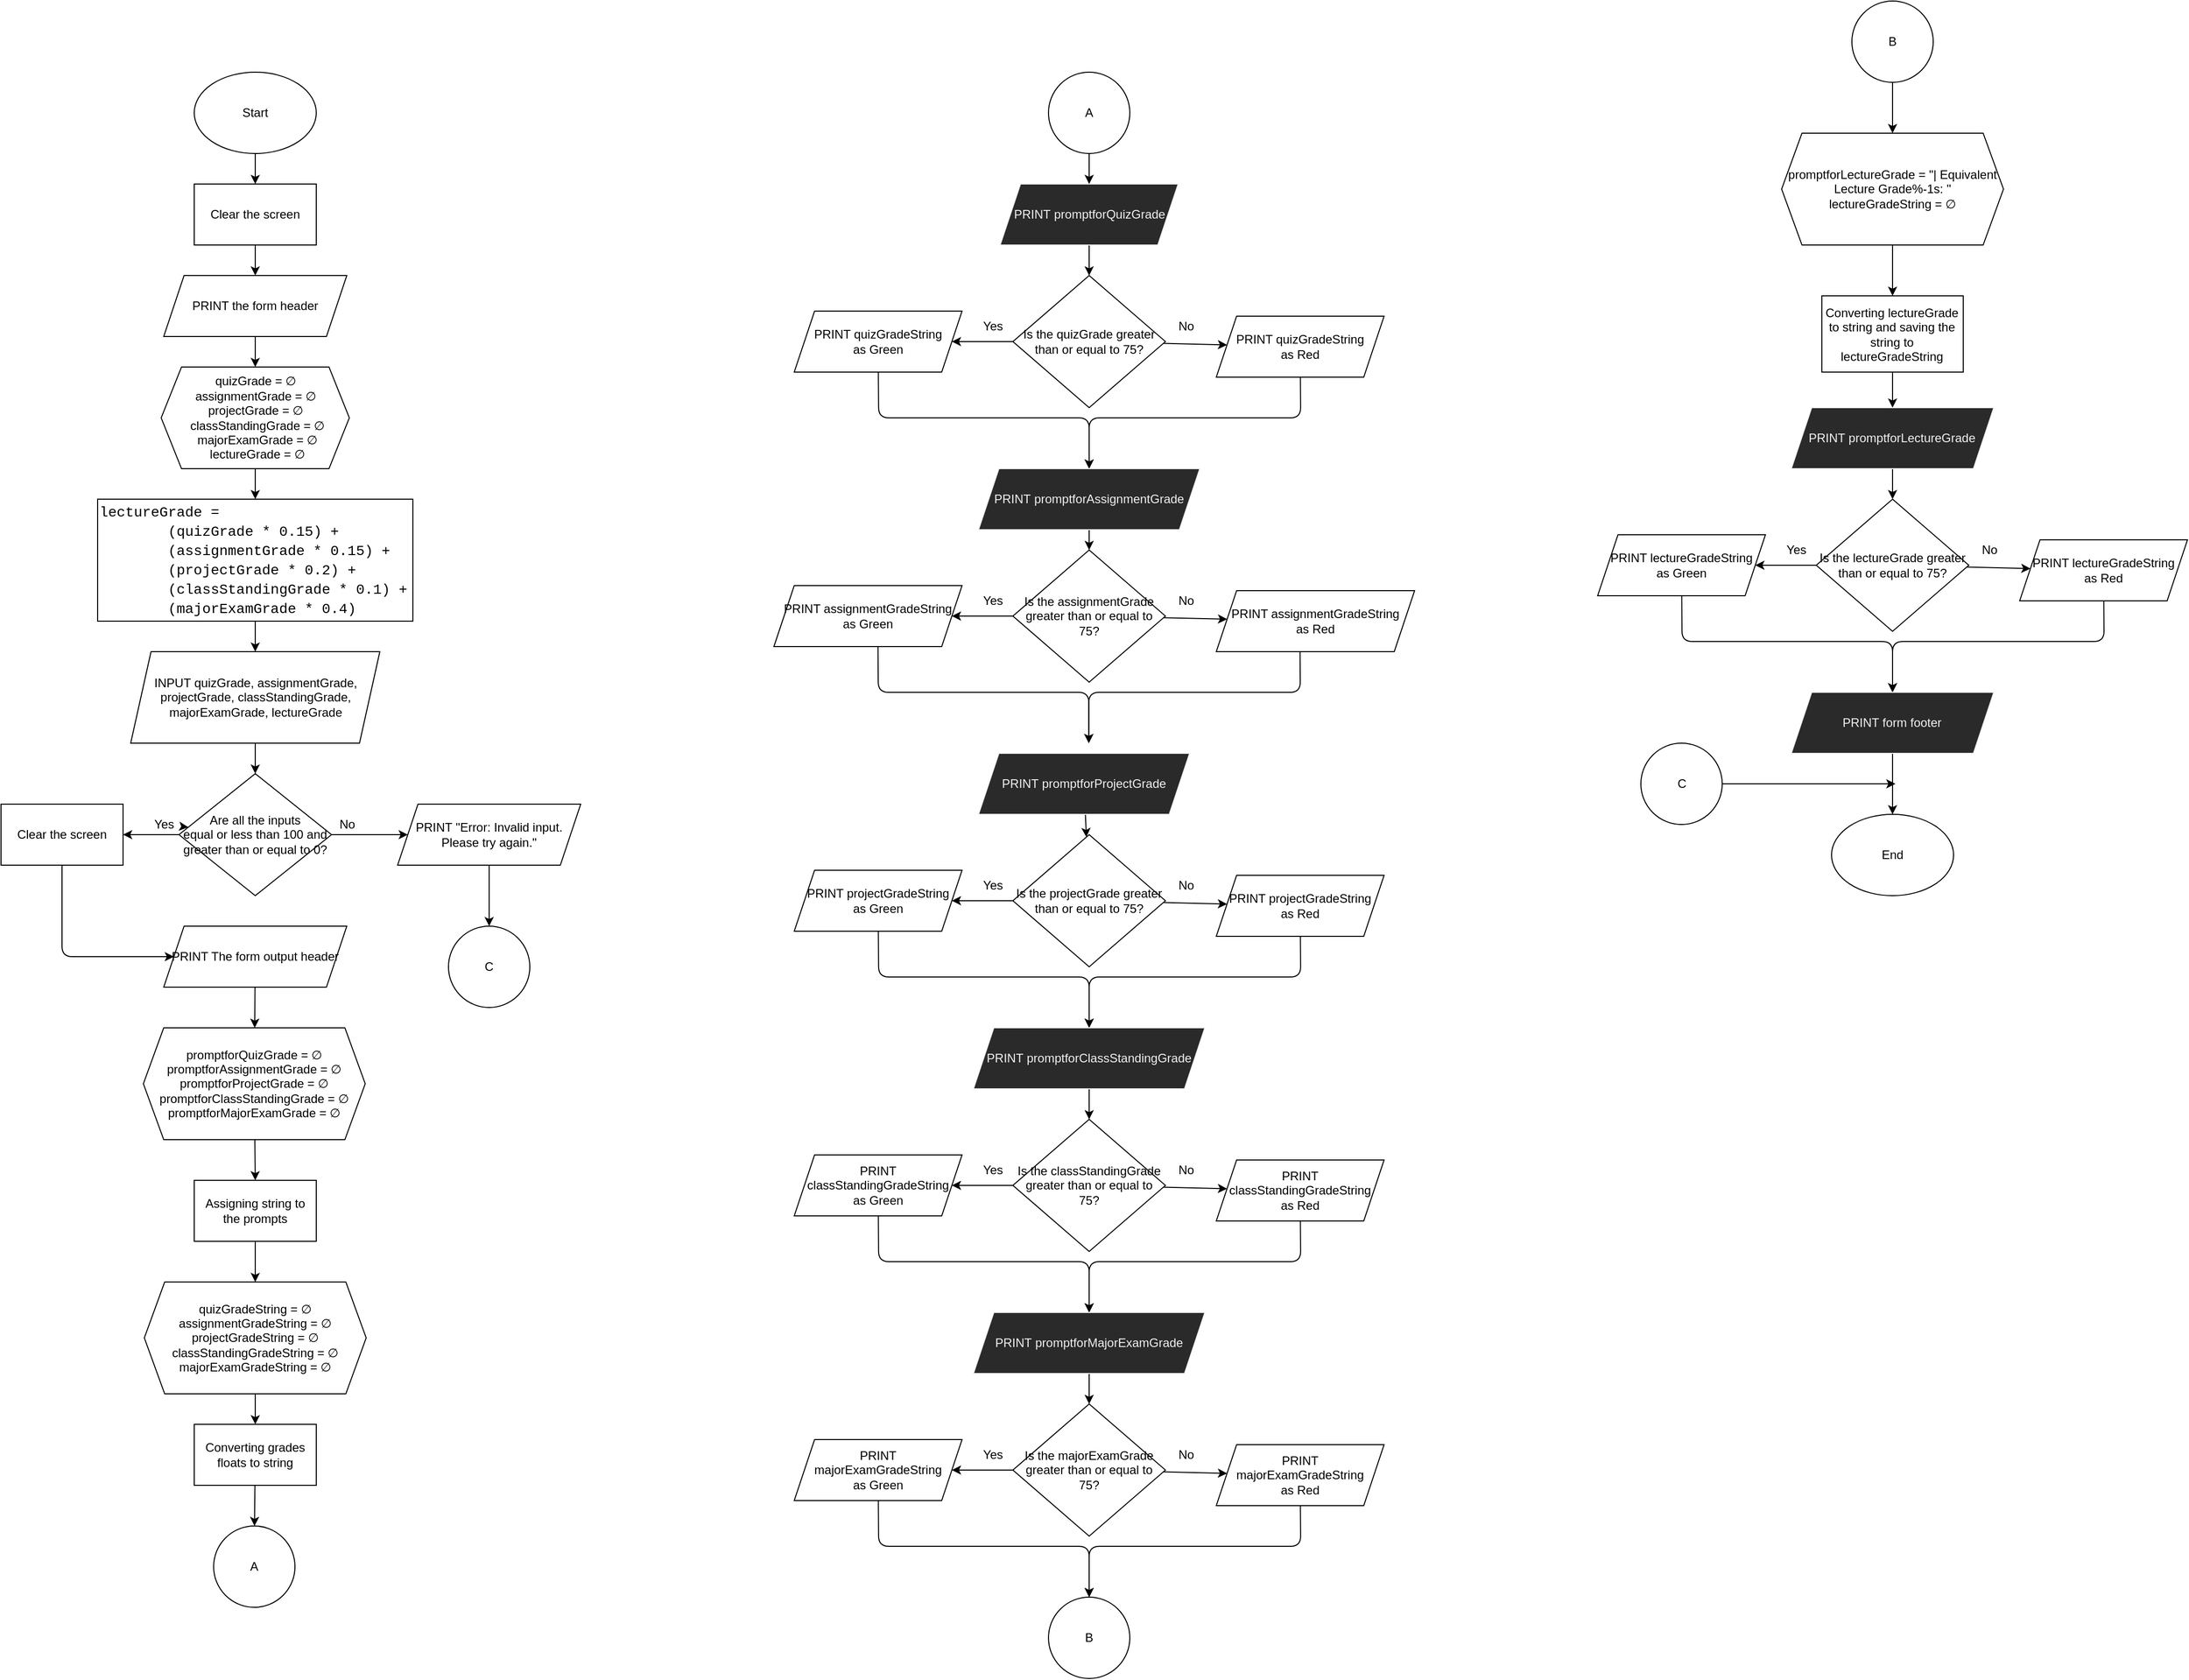 <mxfile>
    <diagram id="vs8gV0omNpNUlVfG-ZUb" name="Page-1">
        <mxGraphModel dx="237" dy="426" grid="1" gridSize="10" guides="1" tooltips="1" connect="1" arrows="1" fold="1" page="1" pageScale="1" pageWidth="850" pageHeight="1100" math="0" shadow="0">
            <root>
                <mxCell id="0"/>
                <mxCell id="1" parent="0"/>
                <mxCell id="32" style="edgeStyle=none;html=1;entryX=0.5;entryY=0;entryDx=0;entryDy=0;fontColor=default;" parent="1" source="6" target="29" edge="1">
                    <mxGeometry relative="1" as="geometry"/>
                </mxCell>
                <mxCell id="6" value="Start" style="ellipse;whiteSpace=wrap;html=1;" parent="1" vertex="1">
                    <mxGeometry x="340" y="150" width="120" height="80" as="geometry"/>
                </mxCell>
                <mxCell id="17" style="edgeStyle=none;html=1;" parent="1" source="7" edge="1">
                    <mxGeometry relative="1" as="geometry">
                        <mxPoint x="400" y="570" as="targetPoint"/>
                    </mxGeometry>
                </mxCell>
                <mxCell id="7" value="quizGrade =&amp;nbsp;∅ &lt;br&gt;assignmentGrade = ∅&lt;br&gt;projectGrade&amp;nbsp;= ∅&lt;br&gt;&amp;nbsp;classStandingGrade&amp;nbsp;= ∅&lt;br&gt;&amp;nbsp;majorExamGrade&amp;nbsp;= ∅&lt;br&gt;&amp;nbsp;lectureGrade&amp;nbsp;= ∅" style="shape=hexagon;perimeter=hexagonPerimeter2;whiteSpace=wrap;html=1;fixedSize=1;" parent="1" vertex="1">
                    <mxGeometry x="307.5" y="440" width="185" height="100" as="geometry"/>
                </mxCell>
                <mxCell id="14" style="edgeStyle=none;html=1;entryX=0.5;entryY=0;entryDx=0;entryDy=0;" parent="1" source="11" target="7" edge="1">
                    <mxGeometry relative="1" as="geometry"/>
                </mxCell>
                <mxCell id="11" value="PRINT the form header" style="shape=parallelogram;perimeter=parallelogramPerimeter;whiteSpace=wrap;html=1;fixedSize=1;" parent="1" vertex="1">
                    <mxGeometry x="310" y="350" width="180" height="60" as="geometry"/>
                </mxCell>
                <mxCell id="36" style="edgeStyle=none;html=1;entryX=0;entryY=0.5;entryDx=0;entryDy=0;fontColor=default;" parent="1" source="22" target="25" edge="1">
                    <mxGeometry relative="1" as="geometry"/>
                </mxCell>
                <mxCell id="38" style="edgeStyle=none;html=1;entryX=1;entryY=0.5;entryDx=0;entryDy=0;fontColor=default;" parent="1" source="22" target="28" edge="1">
                    <mxGeometry relative="1" as="geometry"/>
                </mxCell>
                <mxCell id="22" value="Are all the inputs&lt;br&gt;equal or less than 100 and greater than or equal to 0?" style="rhombus;whiteSpace=wrap;html=1;labelBackgroundColor=none;fontColor=default;" parent="1" vertex="1">
                    <mxGeometry x="325" y="840" width="150" height="120" as="geometry"/>
                </mxCell>
                <mxCell id="162" style="edgeStyle=none;html=1;entryX=0.5;entryY=0;entryDx=0;entryDy=0;fontColor=default;" edge="1" parent="1" source="25" target="161">
                    <mxGeometry relative="1" as="geometry"/>
                </mxCell>
                <mxCell id="25" value="PRINT&amp;nbsp;&quot;Error: Invalid input. Please try again.&quot;" style="shape=parallelogram;perimeter=parallelogramPerimeter;whiteSpace=wrap;html=1;fixedSize=1;labelBackgroundColor=none;fontColor=default;" parent="1" vertex="1">
                    <mxGeometry x="540" y="870" width="180" height="60" as="geometry"/>
                </mxCell>
                <mxCell id="27" value="No" style="text;html=1;align=center;verticalAlign=middle;resizable=0;points=[];autosize=1;strokeColor=none;fillColor=none;fontColor=default;" parent="1" vertex="1">
                    <mxGeometry x="475" y="880" width="30" height="20" as="geometry"/>
                </mxCell>
                <mxCell id="51" style="edgeStyle=none;html=1;entryX=0;entryY=0.5;entryDx=0;entryDy=0;fontColor=default;" edge="1" parent="1" source="28" target="47">
                    <mxGeometry relative="1" as="geometry">
                        <Array as="points">
                            <mxPoint x="210" y="1020"/>
                        </Array>
                    </mxGeometry>
                </mxCell>
                <mxCell id="28" value="Clear the screen" style="rounded=0;whiteSpace=wrap;html=1;labelBackgroundColor=none;fontColor=default;" parent="1" vertex="1">
                    <mxGeometry x="150" y="870" width="120" height="60" as="geometry"/>
                </mxCell>
                <mxCell id="33" style="edgeStyle=none;html=1;entryX=0.5;entryY=0;entryDx=0;entryDy=0;fontColor=default;" parent="1" source="29" target="11" edge="1">
                    <mxGeometry relative="1" as="geometry"/>
                </mxCell>
                <mxCell id="29" value="Clear the screen" style="rounded=0;whiteSpace=wrap;html=1;labelBackgroundColor=none;fontColor=default;" parent="1" vertex="1">
                    <mxGeometry x="340" y="260" width="120" height="60" as="geometry"/>
                </mxCell>
                <mxCell id="46" style="edgeStyle=none;html=1;fontColor=default;" edge="1" parent="1" source="39" target="22">
                    <mxGeometry relative="1" as="geometry"/>
                </mxCell>
                <mxCell id="39" value="Yes" style="text;html=1;align=center;verticalAlign=middle;resizable=0;points=[];autosize=1;strokeColor=none;fillColor=none;fontColor=default;" parent="1" vertex="1">
                    <mxGeometry x="290" y="880" width="40" height="20" as="geometry"/>
                </mxCell>
                <mxCell id="43" style="edgeStyle=none;html=1;fontColor=default;" parent="1" source="40" target="41" edge="1">
                    <mxGeometry relative="1" as="geometry"/>
                </mxCell>
                <mxCell id="40" value="&lt;div style=&quot;font-family: &amp;#34;consolas&amp;#34; , &amp;#34;courier new&amp;#34; , monospace ; font-size: 14px ; line-height: 19px&quot;&gt;&lt;div&gt;&lt;span&gt;lectureGrade&lt;/span&gt; =&lt;/div&gt;&lt;div&gt;&amp;nbsp; &amp;nbsp; &amp;nbsp; &amp;nbsp; (&lt;span&gt;quizGrade&lt;/span&gt; * &lt;span&gt;0.15&lt;/span&gt;) +&lt;/div&gt;&lt;div&gt;&amp;nbsp; &amp;nbsp; &amp;nbsp; &amp;nbsp; (&lt;span&gt;assignmentGrade&lt;/span&gt; * &lt;span&gt;0.15&lt;/span&gt;) +&lt;/div&gt;&lt;div&gt;&amp;nbsp; &amp;nbsp; &amp;nbsp; &amp;nbsp; (&lt;span&gt;projectGrade&lt;/span&gt; * &lt;span&gt;0.2&lt;/span&gt;) +&lt;/div&gt;&lt;div&gt;&amp;nbsp; &amp;nbsp; &amp;nbsp; &amp;nbsp; (&lt;span&gt;classStandingGrade&lt;/span&gt; * &lt;span&gt;0.1&lt;/span&gt;) +&lt;/div&gt;&lt;div&gt;&amp;nbsp; &amp;nbsp; &amp;nbsp; &amp;nbsp; (&lt;span&gt;majorExamGrade&lt;/span&gt; * &lt;span&gt;0.4&lt;/span&gt;)&lt;/div&gt;&lt;/div&gt;" style="rounded=0;whiteSpace=wrap;html=1;fontStyle=0;align=left;fontColor=default;labelBackgroundColor=none;" parent="1" vertex="1">
                    <mxGeometry x="245" y="570" width="310" height="120" as="geometry"/>
                </mxCell>
                <mxCell id="45" style="edgeStyle=none;html=1;fontColor=default;" parent="1" source="41" target="22" edge="1">
                    <mxGeometry relative="1" as="geometry"/>
                </mxCell>
                <mxCell id="41" value="INPUT&amp;nbsp;quizGrade, assignmentGrade, projectGrade, classStandingGrade, majorExamGrade, lectureGrade" style="shape=parallelogram;perimeter=parallelogramPerimeter;whiteSpace=wrap;html=1;fixedSize=1;" parent="1" vertex="1">
                    <mxGeometry x="277.5" y="720" width="245" height="90" as="geometry"/>
                </mxCell>
                <mxCell id="55" style="edgeStyle=none;html=1;fontColor=default;" edge="1" parent="1" source="47" target="52">
                    <mxGeometry relative="1" as="geometry"/>
                </mxCell>
                <mxCell id="47" value="PRINT The form output header" style="shape=parallelogram;perimeter=parallelogramPerimeter;whiteSpace=wrap;html=1;fixedSize=1;" vertex="1" parent="1">
                    <mxGeometry x="310" y="990" width="180" height="60" as="geometry"/>
                </mxCell>
                <mxCell id="57" style="edgeStyle=none;html=1;entryX=0.5;entryY=0;entryDx=0;entryDy=0;fontColor=default;" edge="1" parent="1" source="52" target="56">
                    <mxGeometry relative="1" as="geometry"/>
                </mxCell>
                <mxCell id="52" value="&lt;div&gt;promptforQuizGrade =&amp;nbsp;∅&lt;/div&gt;&lt;div&gt;promptforAssignmentGrade =&amp;nbsp;∅&lt;/div&gt;&lt;div&gt;promptforProjectGrade =&amp;nbsp;∅&lt;/div&gt;&lt;div&gt;promptforClassStandingGrade = ∅&lt;/div&gt;&lt;div&gt;promptforMajorExamGrade = ∅&lt;/div&gt;" style="shape=hexagon;perimeter=hexagonPerimeter2;whiteSpace=wrap;html=1;fixedSize=1;align=center;" vertex="1" parent="1">
                    <mxGeometry x="290" y="1090" width="218.13" height="110" as="geometry"/>
                </mxCell>
                <mxCell id="63" style="edgeStyle=none;html=1;fontColor=default;" edge="1" parent="1" source="56" target="58">
                    <mxGeometry relative="1" as="geometry"/>
                </mxCell>
                <mxCell id="56" value="Assigning string to the prompts" style="rounded=0;whiteSpace=wrap;html=1;labelBackgroundColor=none;fontColor=default;" vertex="1" parent="1">
                    <mxGeometry x="340" y="1240" width="120" height="60" as="geometry"/>
                </mxCell>
                <mxCell id="62" style="edgeStyle=none;html=1;entryX=0.5;entryY=0;entryDx=0;entryDy=0;fontColor=default;" edge="1" parent="1" source="58" target="60">
                    <mxGeometry relative="1" as="geometry"/>
                </mxCell>
                <mxCell id="58" value="&lt;div&gt;quizGradeString&amp;nbsp;= ∅&lt;/div&gt;&lt;div&gt;assignmentGradeString&amp;nbsp;= ∅&lt;/div&gt;&lt;div&gt;projectGradeString&amp;nbsp;= ∅&lt;/div&gt;&lt;div&gt;classStandingGradeString&amp;nbsp;= ∅&lt;/div&gt;&lt;div&gt;majorExamGradeString&amp;nbsp;= ∅&lt;/div&gt;" style="shape=hexagon;perimeter=hexagonPerimeter2;whiteSpace=wrap;html=1;fixedSize=1;align=center;" vertex="1" parent="1">
                    <mxGeometry x="290.94" y="1340" width="218.13" height="110" as="geometry"/>
                </mxCell>
                <mxCell id="155" style="edgeStyle=none;html=1;fontColor=default;" edge="1" parent="1" source="60" target="154">
                    <mxGeometry relative="1" as="geometry"/>
                </mxCell>
                <mxCell id="60" value="Converting grades floats to string" style="rounded=0;whiteSpace=wrap;html=1;labelBackgroundColor=none;fontColor=default;" vertex="1" parent="1">
                    <mxGeometry x="340.01" y="1480" width="120" height="60" as="geometry"/>
                </mxCell>
                <mxCell id="70" value="" style="edgeStyle=none;html=1;fontColor=default;" edge="1" parent="1" source="65" target="69">
                    <mxGeometry relative="1" as="geometry"/>
                </mxCell>
                <mxCell id="73" style="edgeStyle=none;html=1;fontColor=default;" edge="1" parent="1" source="65" target="71">
                    <mxGeometry relative="1" as="geometry"/>
                </mxCell>
                <mxCell id="65" value="Is the&amp;nbsp;quizGrade greater than or equal to 75?" style="rhombus;whiteSpace=wrap;html=1;labelBackgroundColor=none;fontColor=default;" vertex="1" parent="1">
                    <mxGeometry x="1145" y="350" width="150" height="130" as="geometry"/>
                </mxCell>
                <mxCell id="67" style="edgeStyle=none;html=1;fontColor=default;" edge="1" parent="1" source="66" target="65">
                    <mxGeometry relative="1" as="geometry"/>
                </mxCell>
                <mxCell id="66" value="PRINT&amp;nbsp;promptforQuizGrade" style="shape=parallelogram;perimeter=parallelogramPerimeter;whiteSpace=wrap;html=1;fixedSize=1;fontFamily=Helvetica;fontSize=12;fontColor=rgb(240, 240, 240);align=center;strokeColor=rgb(240, 240, 240);fillColor=rgb(42, 42, 42);" vertex="1" parent="1">
                    <mxGeometry x="1132.5" y="260" width="175" height="60" as="geometry"/>
                </mxCell>
                <mxCell id="85" style="edgeStyle=none;html=1;entryX=0.5;entryY=0;entryDx=0;entryDy=0;fontColor=default;" edge="1" parent="1" source="69" target="80">
                    <mxGeometry relative="1" as="geometry">
                        <Array as="points">
                            <mxPoint x="1013" y="490"/>
                            <mxPoint x="1220" y="490"/>
                        </Array>
                    </mxGeometry>
                </mxCell>
                <mxCell id="69" value="PRINT quizGradeString&lt;br&gt;as Green" style="shape=parallelogram;perimeter=parallelogramPerimeter;whiteSpace=wrap;html=1;fixedSize=1;labelBackgroundColor=none;" vertex="1" parent="1">
                    <mxGeometry x="930" y="385" width="165" height="60" as="geometry"/>
                </mxCell>
                <mxCell id="86" style="edgeStyle=none;html=1;entryX=0.5;entryY=0;entryDx=0;entryDy=0;fontColor=default;" edge="1" parent="1" source="71" target="80">
                    <mxGeometry relative="1" as="geometry">
                        <Array as="points">
                            <mxPoint x="1428" y="490"/>
                            <mxPoint x="1220" y="490"/>
                        </Array>
                    </mxGeometry>
                </mxCell>
                <mxCell id="71" value="PRINT quizGradeString&lt;br&gt;as Red" style="shape=parallelogram;perimeter=parallelogramPerimeter;whiteSpace=wrap;html=1;fixedSize=1;labelBackgroundColor=none;" vertex="1" parent="1">
                    <mxGeometry x="1345" y="390" width="165" height="60" as="geometry"/>
                </mxCell>
                <mxCell id="74" value="Yes" style="text;html=1;align=center;verticalAlign=middle;resizable=0;points=[];autosize=1;strokeColor=none;fillColor=none;fontColor=default;" vertex="1" parent="1">
                    <mxGeometry x="1105" y="390" width="40" height="20" as="geometry"/>
                </mxCell>
                <mxCell id="75" value="No" style="text;html=1;align=center;verticalAlign=middle;resizable=0;points=[];autosize=1;strokeColor=none;fillColor=none;fontColor=default;" vertex="1" parent="1">
                    <mxGeometry x="1300" y="390" width="30" height="20" as="geometry"/>
                </mxCell>
                <mxCell id="76" value="" style="edgeStyle=none;html=1;fontColor=default;" edge="1" parent="1" source="78" target="81">
                    <mxGeometry relative="1" as="geometry"/>
                </mxCell>
                <mxCell id="77" style="edgeStyle=none;html=1;fontColor=default;" edge="1" parent="1" source="78" target="82">
                    <mxGeometry relative="1" as="geometry"/>
                </mxCell>
                <mxCell id="78" value="Is the&amp;nbsp;assignmentGrade greater than or equal to 75?" style="rhombus;whiteSpace=wrap;html=1;labelBackgroundColor=none;fontColor=default;" vertex="1" parent="1">
                    <mxGeometry x="1145" y="620" width="150" height="130" as="geometry"/>
                </mxCell>
                <mxCell id="79" style="edgeStyle=none;html=1;fontColor=default;" edge="1" parent="1" source="80" target="78">
                    <mxGeometry relative="1" as="geometry"/>
                </mxCell>
                <mxCell id="80" value="PRINT&amp;nbsp;promptforAssignmentGrade" style="shape=parallelogram;perimeter=parallelogramPerimeter;whiteSpace=wrap;html=1;fixedSize=1;fontFamily=Helvetica;fontSize=12;fontColor=rgb(240, 240, 240);align=center;strokeColor=rgb(240, 240, 240);fillColor=rgb(42, 42, 42);" vertex="1" parent="1">
                    <mxGeometry x="1111.25" y="540" width="217.5" height="60" as="geometry"/>
                </mxCell>
                <mxCell id="81" value="PRINT assignmentGradeString&lt;br&gt;as Green" style="shape=parallelogram;perimeter=parallelogramPerimeter;whiteSpace=wrap;html=1;fixedSize=1;labelBackgroundColor=none;" vertex="1" parent="1">
                    <mxGeometry x="910" y="655" width="185" height="60" as="geometry"/>
                </mxCell>
                <mxCell id="82" value="PRINT assignmentGradeString&lt;br&gt;as Red" style="shape=parallelogram;perimeter=parallelogramPerimeter;whiteSpace=wrap;html=1;fixedSize=1;labelBackgroundColor=none;" vertex="1" parent="1">
                    <mxGeometry x="1345" y="660" width="195" height="60" as="geometry"/>
                </mxCell>
                <mxCell id="83" value="Yes" style="text;html=1;align=center;verticalAlign=middle;resizable=0;points=[];autosize=1;strokeColor=none;fillColor=none;fontColor=default;" vertex="1" parent="1">
                    <mxGeometry x="1105" y="660" width="40" height="20" as="geometry"/>
                </mxCell>
                <mxCell id="84" value="No" style="text;html=1;align=center;verticalAlign=middle;resizable=0;points=[];autosize=1;strokeColor=none;fillColor=none;fontColor=default;" vertex="1" parent="1">
                    <mxGeometry x="1300" y="660" width="30" height="20" as="geometry"/>
                </mxCell>
                <mxCell id="87" style="edgeStyle=none;html=1;entryX=0.5;entryY=0;entryDx=0;entryDy=0;fontColor=default;" edge="1" parent="1">
                    <mxGeometry relative="1" as="geometry">
                        <mxPoint x="1012.35" y="715" as="sourcePoint"/>
                        <mxPoint x="1219.65" y="810" as="targetPoint"/>
                        <Array as="points">
                            <mxPoint x="1012.65" y="760"/>
                            <mxPoint x="1219.65" y="760"/>
                        </Array>
                    </mxGeometry>
                </mxCell>
                <mxCell id="88" style="edgeStyle=none;html=1;entryX=0.5;entryY=0;entryDx=0;entryDy=0;fontColor=default;" edge="1" parent="1">
                    <mxGeometry relative="1" as="geometry">
                        <mxPoint x="1427.364" y="720" as="sourcePoint"/>
                        <mxPoint x="1219.65" y="810" as="targetPoint"/>
                        <Array as="points">
                            <mxPoint x="1427.65" y="760"/>
                            <mxPoint x="1219.65" y="760"/>
                        </Array>
                    </mxGeometry>
                </mxCell>
                <mxCell id="100" value="" style="edgeStyle=none;html=1;fontColor=default;" edge="1" parent="1" source="102" target="106">
                    <mxGeometry relative="1" as="geometry"/>
                </mxCell>
                <mxCell id="101" style="edgeStyle=none;html=1;fontColor=default;" edge="1" parent="1" source="102" target="108">
                    <mxGeometry relative="1" as="geometry"/>
                </mxCell>
                <mxCell id="102" value="Is the&amp;nbsp;projectGrade greater than or equal to 75?" style="rhombus;whiteSpace=wrap;html=1;labelBackgroundColor=none;fontColor=default;" vertex="1" parent="1">
                    <mxGeometry x="1145" y="900" width="150" height="130" as="geometry"/>
                </mxCell>
                <mxCell id="103" style="edgeStyle=none;html=1;fontColor=default;" edge="1" parent="1" source="104" target="102">
                    <mxGeometry relative="1" as="geometry"/>
                </mxCell>
                <mxCell id="104" value="PRINT&amp;nbsp;promptforProjectGrade" style="shape=parallelogram;perimeter=parallelogramPerimeter;whiteSpace=wrap;html=1;fixedSize=1;fontFamily=Helvetica;fontSize=12;fontColor=rgb(240, 240, 240);align=center;strokeColor=rgb(240, 240, 240);fillColor=rgb(42, 42, 42);" vertex="1" parent="1">
                    <mxGeometry x="1111.25" y="820" width="207.5" height="60" as="geometry"/>
                </mxCell>
                <mxCell id="105" style="edgeStyle=none;html=1;entryX=0.5;entryY=0;entryDx=0;entryDy=0;fontColor=default;" edge="1" parent="1" source="106">
                    <mxGeometry relative="1" as="geometry">
                        <mxPoint x="1220" y="1090" as="targetPoint"/>
                        <Array as="points">
                            <mxPoint x="1013" y="1040"/>
                            <mxPoint x="1220" y="1040"/>
                        </Array>
                    </mxGeometry>
                </mxCell>
                <mxCell id="106" value="PRINT projectGradeString&lt;br&gt;as Green" style="shape=parallelogram;perimeter=parallelogramPerimeter;whiteSpace=wrap;html=1;fixedSize=1;labelBackgroundColor=none;" vertex="1" parent="1">
                    <mxGeometry x="930" y="935" width="165" height="60" as="geometry"/>
                </mxCell>
                <mxCell id="107" style="edgeStyle=none;html=1;entryX=0.5;entryY=0;entryDx=0;entryDy=0;fontColor=default;" edge="1" parent="1" source="108">
                    <mxGeometry relative="1" as="geometry">
                        <mxPoint x="1220" y="1090" as="targetPoint"/>
                        <Array as="points">
                            <mxPoint x="1428" y="1040"/>
                            <mxPoint x="1220" y="1040"/>
                        </Array>
                    </mxGeometry>
                </mxCell>
                <mxCell id="108" value="PRINT projectGradeString&lt;br&gt;as Red" style="shape=parallelogram;perimeter=parallelogramPerimeter;whiteSpace=wrap;html=1;fixedSize=1;labelBackgroundColor=none;" vertex="1" parent="1">
                    <mxGeometry x="1345" y="940" width="165" height="60" as="geometry"/>
                </mxCell>
                <mxCell id="109" value="Yes" style="text;html=1;align=center;verticalAlign=middle;resizable=0;points=[];autosize=1;strokeColor=none;fillColor=none;fontColor=default;" vertex="1" parent="1">
                    <mxGeometry x="1105" y="940" width="40" height="20" as="geometry"/>
                </mxCell>
                <mxCell id="110" value="No" style="text;html=1;align=center;verticalAlign=middle;resizable=0;points=[];autosize=1;strokeColor=none;fillColor=none;fontColor=default;" vertex="1" parent="1">
                    <mxGeometry x="1300" y="940" width="30" height="20" as="geometry"/>
                </mxCell>
                <mxCell id="111" value="" style="edgeStyle=none;html=1;fontColor=default;" edge="1" parent="1" source="113" target="117">
                    <mxGeometry relative="1" as="geometry"/>
                </mxCell>
                <mxCell id="112" style="edgeStyle=none;html=1;fontColor=default;" edge="1" parent="1" source="113" target="119">
                    <mxGeometry relative="1" as="geometry"/>
                </mxCell>
                <mxCell id="113" value="Is the&amp;nbsp;classStandingGrade greater than or equal to 75?" style="rhombus;whiteSpace=wrap;html=1;labelBackgroundColor=none;fontColor=default;" vertex="1" parent="1">
                    <mxGeometry x="1145" y="1180" width="150" height="130" as="geometry"/>
                </mxCell>
                <mxCell id="114" style="edgeStyle=none;html=1;fontColor=default;" edge="1" parent="1" source="115" target="113">
                    <mxGeometry relative="1" as="geometry"/>
                </mxCell>
                <mxCell id="115" value="PRINT&amp;nbsp;promptforClassStandingGrade" style="shape=parallelogram;perimeter=parallelogramPerimeter;whiteSpace=wrap;html=1;fixedSize=1;fontFamily=Helvetica;fontSize=12;fontColor=rgb(240, 240, 240);align=center;strokeColor=rgb(240, 240, 240);fillColor=rgb(42, 42, 42);" vertex="1" parent="1">
                    <mxGeometry x="1106.25" y="1090" width="227.5" height="60" as="geometry"/>
                </mxCell>
                <mxCell id="116" style="edgeStyle=none;html=1;entryX=0.5;entryY=0;entryDx=0;entryDy=0;fontColor=default;" edge="1" parent="1" source="117">
                    <mxGeometry relative="1" as="geometry">
                        <mxPoint x="1220.0" y="1370" as="targetPoint"/>
                        <Array as="points">
                            <mxPoint x="1013" y="1320"/>
                            <mxPoint x="1220" y="1320"/>
                        </Array>
                    </mxGeometry>
                </mxCell>
                <mxCell id="117" value="PRINT classStandingGradeString&lt;br&gt;as Green" style="shape=parallelogram;perimeter=parallelogramPerimeter;whiteSpace=wrap;html=1;fixedSize=1;labelBackgroundColor=none;" vertex="1" parent="1">
                    <mxGeometry x="930" y="1215" width="165" height="60" as="geometry"/>
                </mxCell>
                <mxCell id="118" style="edgeStyle=none;html=1;entryX=0.5;entryY=0;entryDx=0;entryDy=0;fontColor=default;" edge="1" parent="1" source="119">
                    <mxGeometry relative="1" as="geometry">
                        <mxPoint x="1220.0" y="1370" as="targetPoint"/>
                        <Array as="points">
                            <mxPoint x="1428" y="1320"/>
                            <mxPoint x="1220" y="1320"/>
                        </Array>
                    </mxGeometry>
                </mxCell>
                <mxCell id="119" value="PRINT classStandingGradeString&lt;br&gt;as Red" style="shape=parallelogram;perimeter=parallelogramPerimeter;whiteSpace=wrap;html=1;fixedSize=1;labelBackgroundColor=none;" vertex="1" parent="1">
                    <mxGeometry x="1345" y="1220" width="165" height="60" as="geometry"/>
                </mxCell>
                <mxCell id="120" value="Yes" style="text;html=1;align=center;verticalAlign=middle;resizable=0;points=[];autosize=1;strokeColor=none;fillColor=none;fontColor=default;" vertex="1" parent="1">
                    <mxGeometry x="1105" y="1220" width="40" height="20" as="geometry"/>
                </mxCell>
                <mxCell id="121" value="No" style="text;html=1;align=center;verticalAlign=middle;resizable=0;points=[];autosize=1;strokeColor=none;fillColor=none;fontColor=default;" vertex="1" parent="1">
                    <mxGeometry x="1300" y="1220" width="30" height="20" as="geometry"/>
                </mxCell>
                <mxCell id="122" value="" style="edgeStyle=none;html=1;fontColor=default;" edge="1" parent="1" source="124" target="128">
                    <mxGeometry relative="1" as="geometry"/>
                </mxCell>
                <mxCell id="123" style="edgeStyle=none;html=1;fontColor=default;" edge="1" parent="1" source="124" target="130">
                    <mxGeometry relative="1" as="geometry"/>
                </mxCell>
                <mxCell id="124" value="Is the&amp;nbsp;majorExamGrade greater than or equal to 75?" style="rhombus;whiteSpace=wrap;html=1;labelBackgroundColor=none;fontColor=default;" vertex="1" parent="1">
                    <mxGeometry x="1145" y="1460" width="150" height="130" as="geometry"/>
                </mxCell>
                <mxCell id="125" style="edgeStyle=none;html=1;fontColor=default;" edge="1" parent="1" source="126" target="124">
                    <mxGeometry relative="1" as="geometry"/>
                </mxCell>
                <mxCell id="126" value="PRINT&amp;nbsp;promptforMajorExamGrade" style="shape=parallelogram;perimeter=parallelogramPerimeter;whiteSpace=wrap;html=1;fixedSize=1;fontFamily=Helvetica;fontSize=12;fontColor=rgb(240, 240, 240);align=center;strokeColor=rgb(240, 240, 240);fillColor=rgb(42, 42, 42);" vertex="1" parent="1">
                    <mxGeometry x="1106.25" y="1370" width="227.5" height="60" as="geometry"/>
                </mxCell>
                <mxCell id="127" style="edgeStyle=none;html=1;entryX=0.5;entryY=0;entryDx=0;entryDy=0;fontColor=default;" edge="1" parent="1" source="128">
                    <mxGeometry relative="1" as="geometry">
                        <mxPoint x="1220.0" y="1650" as="targetPoint"/>
                        <Array as="points">
                            <mxPoint x="1013" y="1600"/>
                            <mxPoint x="1220" y="1600"/>
                        </Array>
                    </mxGeometry>
                </mxCell>
                <mxCell id="128" value="PRINT majorExamGradeString&lt;br&gt;as Green" style="shape=parallelogram;perimeter=parallelogramPerimeter;whiteSpace=wrap;html=1;fixedSize=1;labelBackgroundColor=none;" vertex="1" parent="1">
                    <mxGeometry x="930" y="1495" width="165" height="60" as="geometry"/>
                </mxCell>
                <mxCell id="129" style="edgeStyle=none;html=1;entryX=0.5;entryY=0;entryDx=0;entryDy=0;fontColor=default;" edge="1" parent="1" source="130">
                    <mxGeometry relative="1" as="geometry">
                        <mxPoint x="1220.0" y="1650" as="targetPoint"/>
                        <Array as="points">
                            <mxPoint x="1428" y="1600"/>
                            <mxPoint x="1220" y="1600"/>
                        </Array>
                    </mxGeometry>
                </mxCell>
                <mxCell id="130" value="PRINT majorExamGradeString&lt;br&gt;as Red" style="shape=parallelogram;perimeter=parallelogramPerimeter;whiteSpace=wrap;html=1;fixedSize=1;labelBackgroundColor=none;" vertex="1" parent="1">
                    <mxGeometry x="1345" y="1500" width="165" height="60" as="geometry"/>
                </mxCell>
                <mxCell id="131" value="Yes" style="text;html=1;align=center;verticalAlign=middle;resizable=0;points=[];autosize=1;strokeColor=none;fillColor=none;fontColor=default;" vertex="1" parent="1">
                    <mxGeometry x="1105" y="1500" width="40" height="20" as="geometry"/>
                </mxCell>
                <mxCell id="132" value="No" style="text;html=1;align=center;verticalAlign=middle;resizable=0;points=[];autosize=1;strokeColor=none;fillColor=none;fontColor=default;" vertex="1" parent="1">
                    <mxGeometry x="1300" y="1500" width="30" height="20" as="geometry"/>
                </mxCell>
                <mxCell id="136" style="edgeStyle=none;html=1;entryX=0.5;entryY=0;entryDx=0;entryDy=0;fontColor=default;" edge="1" parent="1" source="134" target="135">
                    <mxGeometry relative="1" as="geometry"/>
                </mxCell>
                <mxCell id="134" value="promptforLectureGrade =&amp;nbsp;&quot;| Equivalent Lecture Grade%-1s: &quot;&lt;br&gt;lectureGradeString&amp;nbsp;= ∅" style="shape=hexagon;perimeter=hexagonPerimeter2;whiteSpace=wrap;html=1;fixedSize=1;align=center;" vertex="1" parent="1">
                    <mxGeometry x="1900.94" y="210" width="218.13" height="110" as="geometry"/>
                </mxCell>
                <mxCell id="150" style="edgeStyle=none;html=1;fontColor=default;" edge="1" parent="1" source="135" target="147">
                    <mxGeometry relative="1" as="geometry"/>
                </mxCell>
                <mxCell id="135" value="Converting lectureGrade to string and saving the string to lectureGradeString" style="rounded=0;whiteSpace=wrap;html=1;labelBackgroundColor=none;fontColor=default;" vertex="1" parent="1">
                    <mxGeometry x="1940.47" y="370" width="139.06" height="75" as="geometry"/>
                </mxCell>
                <mxCell id="137" value="" style="edgeStyle=none;html=1;fontColor=default;" edge="1" parent="1" source="139" target="142">
                    <mxGeometry relative="1" as="geometry"/>
                </mxCell>
                <mxCell id="138" style="edgeStyle=none;html=1;fontColor=default;" edge="1" parent="1" source="139" target="144">
                    <mxGeometry relative="1" as="geometry"/>
                </mxCell>
                <mxCell id="139" value="Is the&amp;nbsp;lectureGrade greater than or equal to 75?" style="rhombus;whiteSpace=wrap;html=1;labelBackgroundColor=none;fontColor=default;" vertex="1" parent="1">
                    <mxGeometry x="1935" y="570" width="150" height="130" as="geometry"/>
                </mxCell>
                <mxCell id="140" style="edgeStyle=none;html=1;fontColor=default;" edge="1" parent="1" target="139">
                    <mxGeometry relative="1" as="geometry">
                        <mxPoint x="2010" y="540" as="sourcePoint"/>
                    </mxGeometry>
                </mxCell>
                <mxCell id="141" style="edgeStyle=none;html=1;entryX=0.5;entryY=0;entryDx=0;entryDy=0;fontColor=default;" edge="1" parent="1" source="142">
                    <mxGeometry relative="1" as="geometry">
                        <mxPoint x="2010" y="760" as="targetPoint"/>
                        <Array as="points">
                            <mxPoint x="1803" y="710"/>
                            <mxPoint x="2010" y="710"/>
                        </Array>
                    </mxGeometry>
                </mxCell>
                <mxCell id="142" value="PRINT lectureGradeString&lt;br&gt;as Green" style="shape=parallelogram;perimeter=parallelogramPerimeter;whiteSpace=wrap;html=1;fixedSize=1;labelBackgroundColor=none;" vertex="1" parent="1">
                    <mxGeometry x="1720" y="605" width="165" height="60" as="geometry"/>
                </mxCell>
                <mxCell id="143" style="edgeStyle=none;html=1;entryX=0.5;entryY=0;entryDx=0;entryDy=0;fontColor=default;" edge="1" parent="1" source="144">
                    <mxGeometry relative="1" as="geometry">
                        <mxPoint x="2010" y="760" as="targetPoint"/>
                        <Array as="points">
                            <mxPoint x="2218" y="710"/>
                            <mxPoint x="2010" y="710"/>
                        </Array>
                    </mxGeometry>
                </mxCell>
                <mxCell id="144" value="PRINT lectureGradeString&lt;br&gt;as Red" style="shape=parallelogram;perimeter=parallelogramPerimeter;whiteSpace=wrap;html=1;fixedSize=1;labelBackgroundColor=none;" vertex="1" parent="1">
                    <mxGeometry x="2135" y="610" width="165" height="60" as="geometry"/>
                </mxCell>
                <mxCell id="145" value="Yes" style="text;html=1;align=center;verticalAlign=middle;resizable=0;points=[];autosize=1;strokeColor=none;fillColor=none;fontColor=default;" vertex="1" parent="1">
                    <mxGeometry x="1895" y="610" width="40" height="20" as="geometry"/>
                </mxCell>
                <mxCell id="146" value="No" style="text;html=1;align=center;verticalAlign=middle;resizable=0;points=[];autosize=1;strokeColor=none;fillColor=none;fontColor=default;" vertex="1" parent="1">
                    <mxGeometry x="2090" y="610" width="30" height="20" as="geometry"/>
                </mxCell>
                <mxCell id="147" value="PRINT&amp;nbsp;promptforLectureGrade" style="shape=parallelogram;perimeter=parallelogramPerimeter;whiteSpace=wrap;html=1;fixedSize=1;fontFamily=Helvetica;fontSize=12;fontColor=rgb(240, 240, 240);align=center;strokeColor=rgb(240, 240, 240);fillColor=rgb(42, 42, 42);" vertex="1" parent="1">
                    <mxGeometry x="1910.47" y="480" width="199.06" height="60" as="geometry"/>
                </mxCell>
                <mxCell id="153" style="edgeStyle=none;html=1;entryX=0.5;entryY=0;entryDx=0;entryDy=0;fontColor=default;" edge="1" parent="1" source="151" target="152">
                    <mxGeometry relative="1" as="geometry"/>
                </mxCell>
                <mxCell id="151" value="PRINT&amp;nbsp;form footer" style="shape=parallelogram;perimeter=parallelogramPerimeter;whiteSpace=wrap;html=1;fixedSize=1;fontFamily=Helvetica;fontSize=12;fontColor=rgb(240, 240, 240);align=center;strokeColor=rgb(240, 240, 240);fillColor=rgb(42, 42, 42);" vertex="1" parent="1">
                    <mxGeometry x="1910.47" y="760" width="199.06" height="60" as="geometry"/>
                </mxCell>
                <mxCell id="152" value="End" style="ellipse;whiteSpace=wrap;html=1;" vertex="1" parent="1">
                    <mxGeometry x="1950" y="880" width="120" height="80" as="geometry"/>
                </mxCell>
                <mxCell id="154" value="A" style="ellipse;whiteSpace=wrap;html=1;aspect=fixed;labelBackgroundColor=none;fontColor=default;" vertex="1" parent="1">
                    <mxGeometry x="359.07" y="1580" width="80" height="80" as="geometry"/>
                </mxCell>
                <mxCell id="157" style="edgeStyle=none;html=1;fontColor=default;" edge="1" parent="1" source="156" target="66">
                    <mxGeometry relative="1" as="geometry"/>
                </mxCell>
                <mxCell id="156" value="A" style="ellipse;whiteSpace=wrap;html=1;aspect=fixed;labelBackgroundColor=none;fontColor=default;" vertex="1" parent="1">
                    <mxGeometry x="1180" y="150" width="80" height="80" as="geometry"/>
                </mxCell>
                <mxCell id="158" value="B" style="ellipse;whiteSpace=wrap;html=1;aspect=fixed;labelBackgroundColor=none;fontColor=default;" vertex="1" parent="1">
                    <mxGeometry x="1180" y="1650" width="80" height="80" as="geometry"/>
                </mxCell>
                <mxCell id="160" style="edgeStyle=none;html=1;entryX=0.5;entryY=0;entryDx=0;entryDy=0;fontColor=default;" edge="1" parent="1" source="159" target="134">
                    <mxGeometry relative="1" as="geometry"/>
                </mxCell>
                <mxCell id="159" value="B" style="ellipse;whiteSpace=wrap;html=1;aspect=fixed;labelBackgroundColor=none;fontColor=default;" vertex="1" parent="1">
                    <mxGeometry x="1970" y="80" width="80" height="80" as="geometry"/>
                </mxCell>
                <mxCell id="161" value="C" style="ellipse;whiteSpace=wrap;html=1;aspect=fixed;labelBackgroundColor=none;fontColor=default;" vertex="1" parent="1">
                    <mxGeometry x="590" y="990" width="80" height="80" as="geometry"/>
                </mxCell>
                <mxCell id="165" style="edgeStyle=none;html=1;fontColor=default;" edge="1" parent="1" source="163">
                    <mxGeometry relative="1" as="geometry">
                        <mxPoint x="2012.857" y="850" as="targetPoint"/>
                    </mxGeometry>
                </mxCell>
                <mxCell id="163" value="C" style="ellipse;whiteSpace=wrap;html=1;aspect=fixed;labelBackgroundColor=none;fontColor=default;" vertex="1" parent="1">
                    <mxGeometry x="1762.5" y="810" width="80" height="80" as="geometry"/>
                </mxCell>
            </root>
        </mxGraphModel>
    </diagram>
</mxfile>